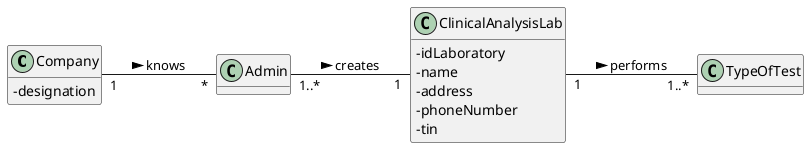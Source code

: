 @startuml
skinparam classAttributeIconSize 0
hide methods
left to right direction
skinparam linetype polyline


Class Company{
-designation
}

Class Admin{
}

Class ClinicalAnalysisLab{
-idLaboratory
-name
-address
-phoneNumber
-tin
}

Class TypeOfTest{
}

Company "1" -- "*" Admin : knows >
Admin "1..*" -- "1" ClinicalAnalysisLab : creates >
ClinicalAnalysisLab "1" -- "1..*" TypeOfTest : performs >

@enduml
